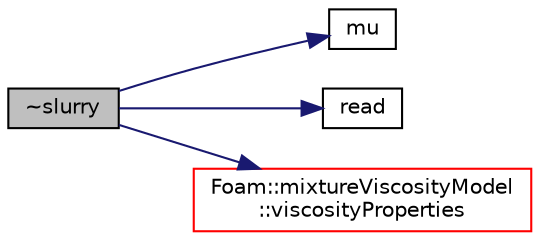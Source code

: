 digraph "~slurry"
{
  bgcolor="transparent";
  edge [fontname="Helvetica",fontsize="10",labelfontname="Helvetica",labelfontsize="10"];
  node [fontname="Helvetica",fontsize="10",shape=record];
  rankdir="LR";
  Node1 [label="~slurry",height=0.2,width=0.4,color="black", fillcolor="grey75", style="filled", fontcolor="black"];
  Node1 -> Node2 [color="midnightblue",fontsize="10",style="solid",fontname="Helvetica"];
  Node2 [label="mu",height=0.2,width=0.4,color="black",URL="$a02411.html#a202dd0ac82d42c64c723cb0eb8a84137",tooltip="Return the mixture viscosity. "];
  Node1 -> Node3 [color="midnightblue",fontsize="10",style="solid",fontname="Helvetica"];
  Node3 [label="read",height=0.2,width=0.4,color="black",URL="$a02411.html#a0efbb4e476c5a62dfa214c481566481c",tooltip="Read transportProperties dictionary. "];
  Node1 -> Node4 [color="midnightblue",fontsize="10",style="solid",fontname="Helvetica"];
  Node4 [label="Foam::mixtureViscosityModel\l::viscosityProperties",height=0.2,width=0.4,color="red",URL="$a01553.html#af9895dd007051c51847e41e89e630ba7",tooltip="Return the phase transport properties dictionary. "];
}
